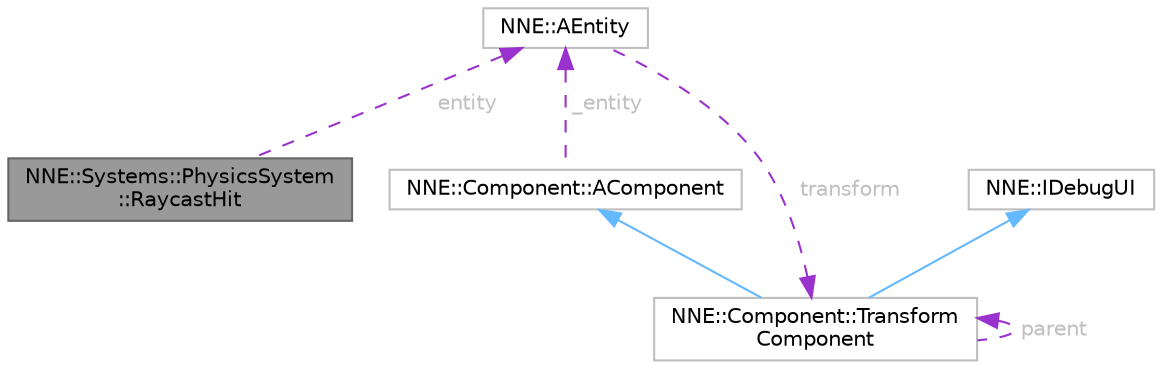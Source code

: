 digraph "NNE::Systems::PhysicsSystem::RaycastHit"
{
 // LATEX_PDF_SIZE
  bgcolor="transparent";
  edge [fontname=Helvetica,fontsize=10,labelfontname=Helvetica,labelfontsize=10];
  node [fontname=Helvetica,fontsize=10,shape=box,height=0.2,width=0.4];
  Node1 [id="Node000001",label="NNE::Systems::PhysicsSystem\l::RaycastHit",height=0.2,width=0.4,color="gray40", fillcolor="grey60", style="filled", fontcolor="black",tooltip=" "];
  Node2 -> Node1 [id="edge1_Node000001_Node000002",dir="back",color="darkorchid3",style="dashed",tooltip=" ",label=<<TABLE CELLBORDER="0" BORDER="0"><TR><TD VALIGN="top" ALIGN="LEFT" CELLPADDING="1" CELLSPACING="0">entity</TD></TR>
</TABLE>> ,fontcolor="grey" ];
  Node2 [id="Node000002",label="NNE::AEntity",height=0.2,width=0.4,color="grey75", fillcolor="white", style="filled",URL="$class_n_n_e_1_1_a_entity.html",tooltip=" "];
  Node3 -> Node2 [id="edge2_Node000002_Node000003",dir="back",color="darkorchid3",style="dashed",tooltip=" ",label=<<TABLE CELLBORDER="0" BORDER="0"><TR><TD VALIGN="top" ALIGN="LEFT" CELLPADDING="1" CELLSPACING="0">transform</TD></TR>
</TABLE>> ,fontcolor="grey" ];
  Node3 [id="Node000003",label="NNE::Component::Transform\lComponent",height=0.2,width=0.4,color="grey75", fillcolor="white", style="filled",URL="$class_n_n_e_1_1_component_1_1_transform_component.html",tooltip=" "];
  Node4 -> Node3 [id="edge3_Node000003_Node000004",dir="back",color="steelblue1",style="solid",tooltip=" "];
  Node4 [id="Node000004",label="NNE::Component::AComponent",height=0.2,width=0.4,color="grey75", fillcolor="white", style="filled",URL="$class_n_n_e_1_1_component_1_1_a_component.html",tooltip=" "];
  Node2 -> Node4 [id="edge4_Node000004_Node000002",dir="back",color="darkorchid3",style="dashed",tooltip=" ",label=<<TABLE CELLBORDER="0" BORDER="0"><TR><TD VALIGN="top" ALIGN="LEFT" CELLPADDING="1" CELLSPACING="0">_entity</TD></TR>
</TABLE>> ,fontcolor="grey" ];
  Node5 -> Node3 [id="edge5_Node000003_Node000005",dir="back",color="steelblue1",style="solid",tooltip=" "];
  Node5 [id="Node000005",label="NNE::IDebugUI",height=0.2,width=0.4,color="grey75", fillcolor="white", style="filled",URL="$class_n_n_e_1_1_i_debug_u_i.html",tooltip=" "];
  Node3 -> Node3 [id="edge6_Node000003_Node000003",dir="back",color="darkorchid3",style="dashed",tooltip=" ",label=<<TABLE CELLBORDER="0" BORDER="0"><TR><TD VALIGN="top" ALIGN="LEFT" CELLPADDING="1" CELLSPACING="0">parent</TD></TR>
</TABLE>> ,fontcolor="grey" ];
}
